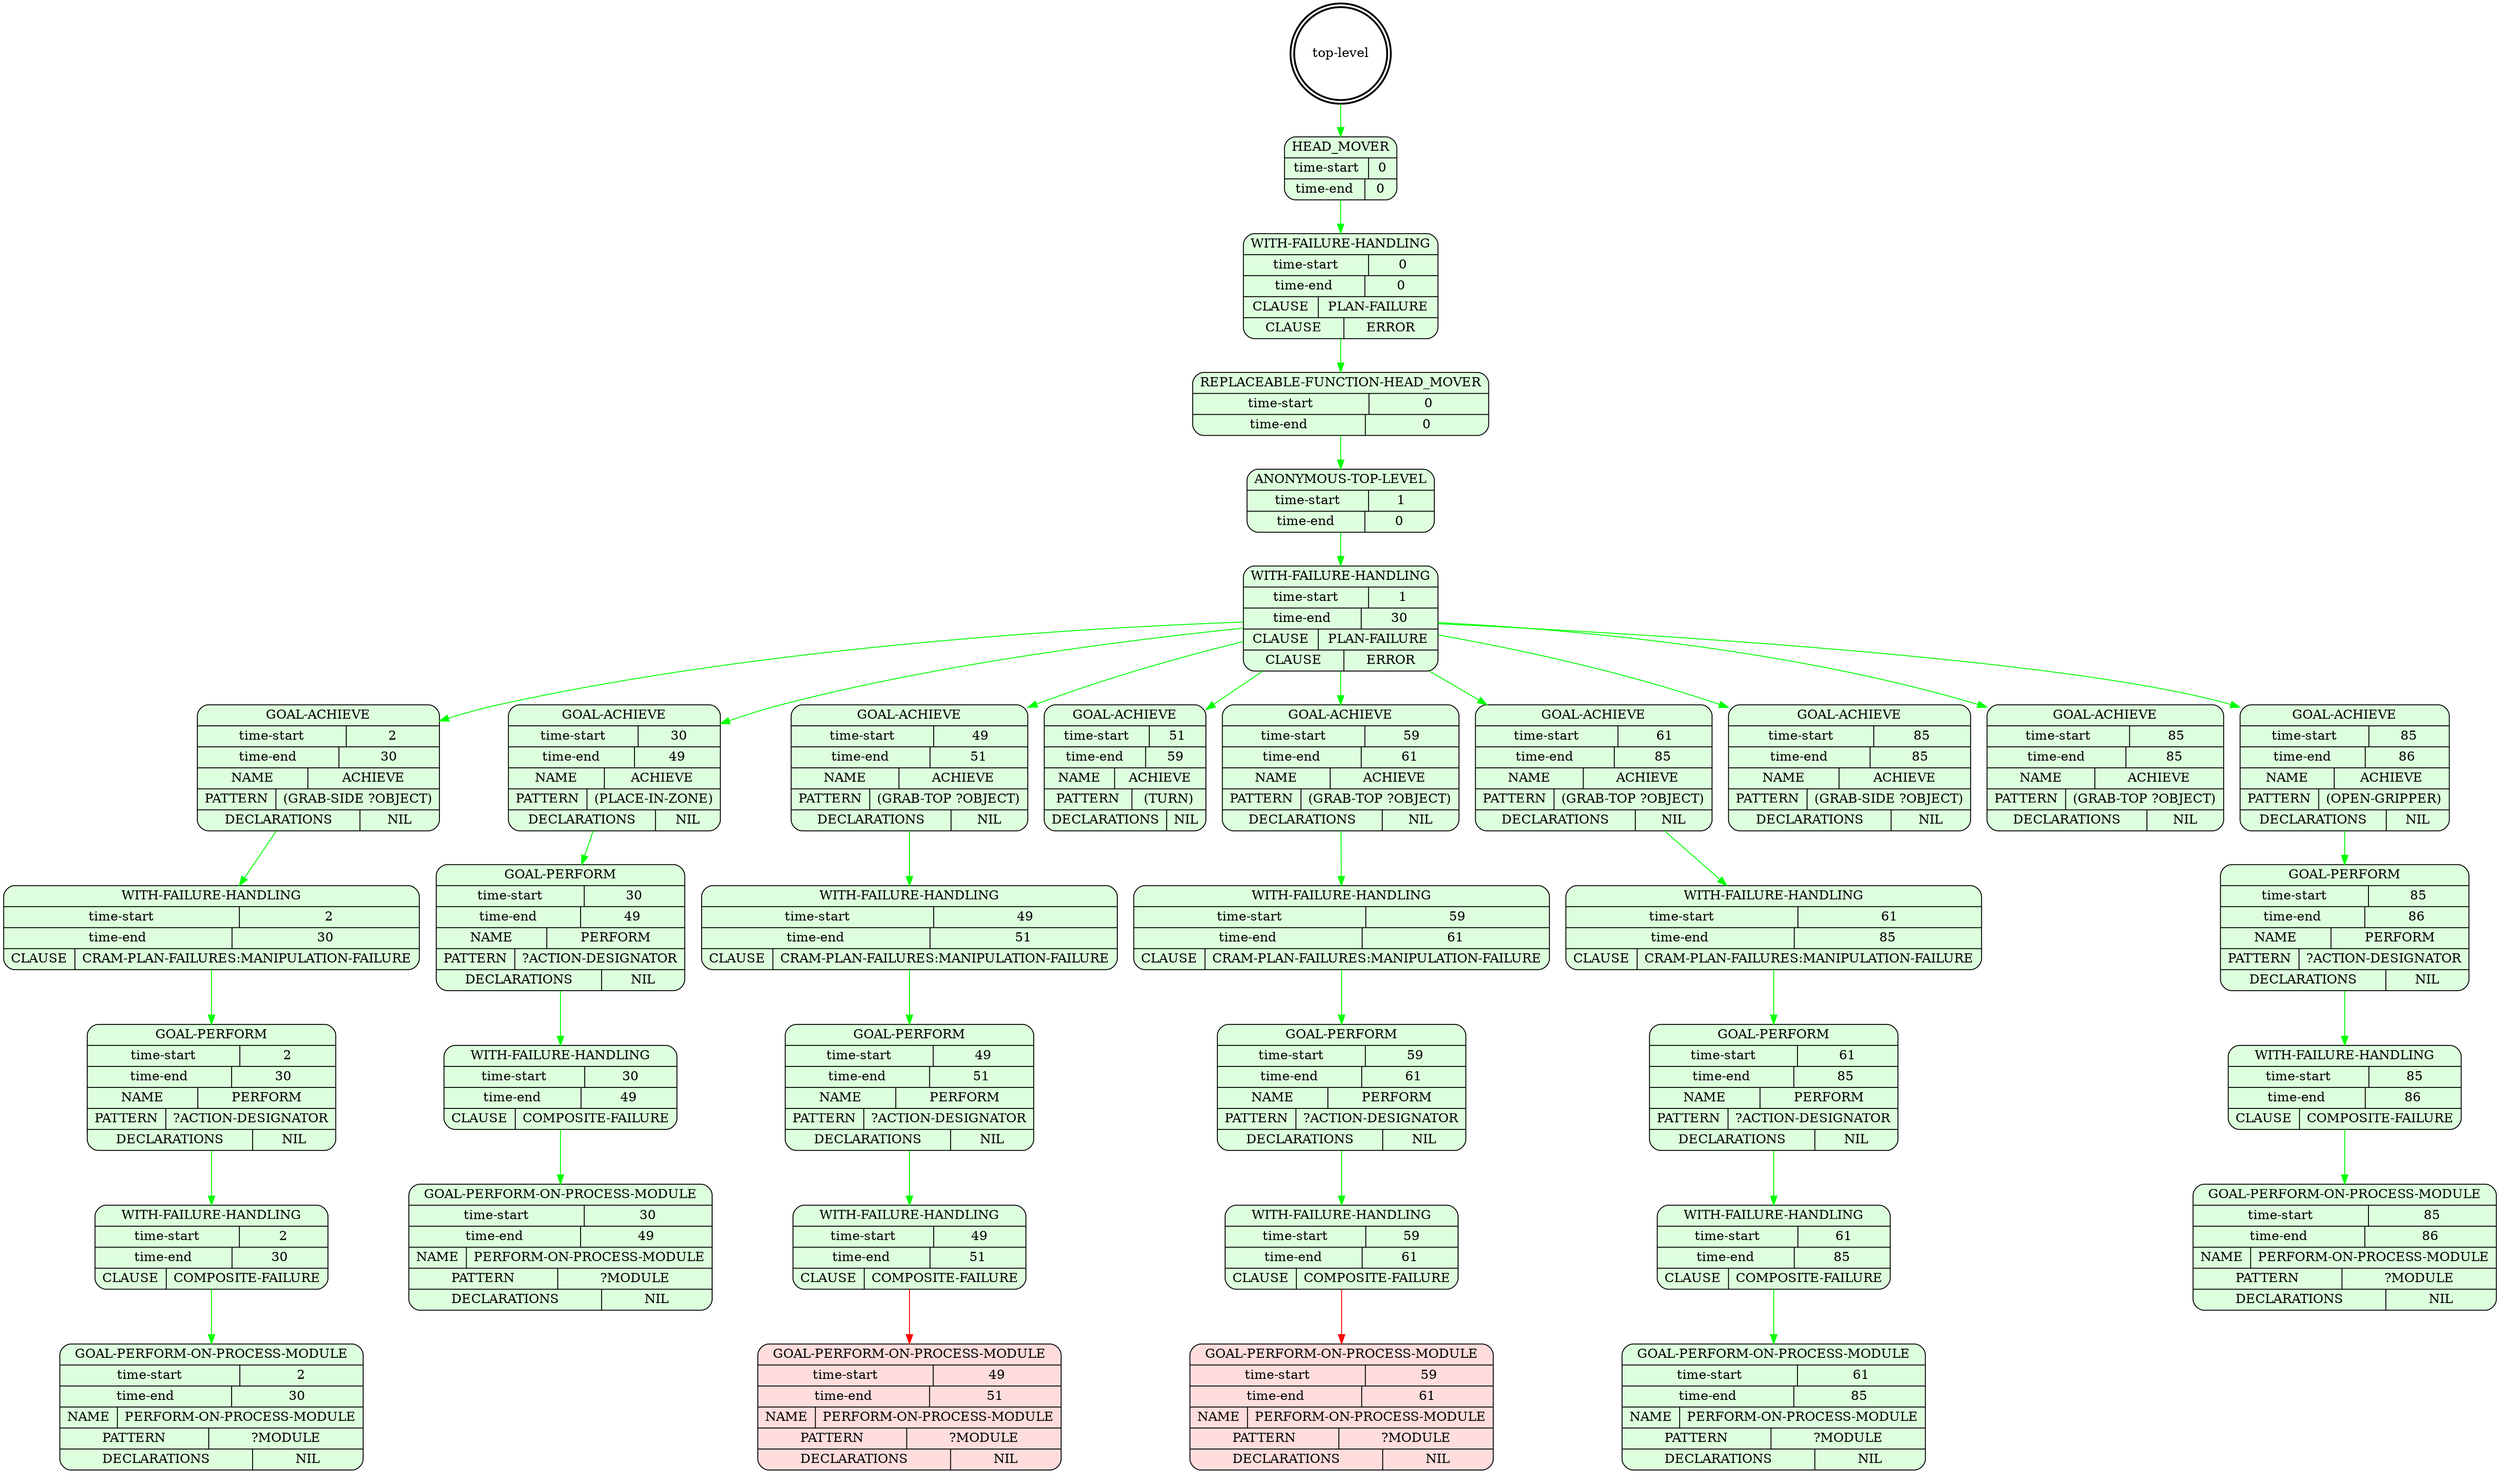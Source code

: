 digraph plangraph_AWkFbv33lMqdU2Bt {
  node_2bfYRkoL7r0wlAMA [shape=doublecircle, style=bold, label="top-level"];

  node_c20oEx8b32com1lN [shape=Mrecord, style=filled, fillcolor="#ddffdd", label="{HEAD_MOVER|{time-start | 0}|{time-end | 0}}"];
  edge [color="green", label=""];
  node_2bfYRkoL7r0wlAMA -> node_c20oEx8b32com1lN;

  node_do0qoByTPbi9ExdJ [shape=Mrecord, style=filled, fillcolor="#ddffdd", label="{WITH-FAILURE-HANDLING|{time-start | 0}|{time-end | 0}|{CLAUSE | PLAN-FAILURE}|{CLAUSE | ERROR}}"];
  edge [color="green", label=""];
  node_c20oEx8b32com1lN -> node_do0qoByTPbi9ExdJ;

  node_iAx2AQz5ghYlbR0u [shape=Mrecord, style=filled, fillcolor="#ddffdd", label="{REPLACEABLE-FUNCTION-HEAD_MOVER|{time-start | 0}|{time-end | 0}}"];
  edge [color="green", label=""];
  node_do0qoByTPbi9ExdJ -> node_iAx2AQz5ghYlbR0u;

  node_nlxzI53V1KjSEWRJ [shape=Mrecord, style=filled, fillcolor="#ddffdd", label="{ANONYMOUS-TOP-LEVEL|{time-start | 1}|{time-end | 0}}"];
  edge [color="green", label=""];
  node_iAx2AQz5ghYlbR0u -> node_nlxzI53V1KjSEWRJ;

  node_Vi0ojabCfkcCNFj6 [shape=Mrecord, style=filled, fillcolor="#ddffdd", label="{WITH-FAILURE-HANDLING|{time-start | 1}|{time-end | 30}|{CLAUSE | PLAN-FAILURE}|{CLAUSE | ERROR}}"];
  edge [color="green", label=""];
  node_nlxzI53V1KjSEWRJ -> node_Vi0ojabCfkcCNFj6;

  node_lBChvU2cp55Rebqc [shape=Mrecord, style=filled, fillcolor="#ddffdd", label="{GOAL-ACHIEVE|{time-start | 2}|{time-end | 30}|{NAME | ACHIEVE}|{PATTERN | (GRAB-SIDE ?OBJECT)}|{DECLARATIONS | NIL}}"];
  edge [color="green", label=""];
  node_Vi0ojabCfkcCNFj6 -> node_lBChvU2cp55Rebqc;

  node_ZQZf22h7eLyTFaMl [shape=Mrecord, style=filled, fillcolor="#ddffdd", label="{WITH-FAILURE-HANDLING|{time-start | 2}|{time-end | 30}|{CLAUSE | CRAM-PLAN-FAILURES:MANIPULATION-FAILURE}}"];
  edge [color="green", label=""];
  node_lBChvU2cp55Rebqc -> node_ZQZf22h7eLyTFaMl;

  node_Lxf25Ssxc5hYtJU5 [shape=Mrecord, style=filled, fillcolor="#ddffdd", label="{GOAL-PERFORM|{time-start | 2}|{time-end | 30}|{NAME | PERFORM}|{PATTERN | ?ACTION-DESIGNATOR}|{DECLARATIONS | NIL}}"];
  edge [color="green", label=""];
  node_ZQZf22h7eLyTFaMl -> node_Lxf25Ssxc5hYtJU5;

  node_FPH8nxHRCE8zQBCR [shape=Mrecord, style=filled, fillcolor="#ddffdd", label="{WITH-FAILURE-HANDLING|{time-start | 2}|{time-end | 30}|{CLAUSE | COMPOSITE-FAILURE}}"];
  edge [color="green", label=""];
  node_Lxf25Ssxc5hYtJU5 -> node_FPH8nxHRCE8zQBCR;

  node_Q8ADEsNChDWOOGsw [shape=Mrecord, style=filled, fillcolor="#ddffdd", label="{GOAL-PERFORM-ON-PROCESS-MODULE|{time-start | 2}|{time-end | 30}|{NAME | PERFORM-ON-PROCESS-MODULE}|{PATTERN | ?MODULE}|{DECLARATIONS | NIL}}"];
  edge [color="green", label=""];
  node_FPH8nxHRCE8zQBCR -> node_Q8ADEsNChDWOOGsw;

  node_6wtM9C3JAQiLqQEC [shape=Mrecord, style=filled, fillcolor="#ddffdd", label="{GOAL-ACHIEVE|{time-start | 30}|{time-end | 49}|{NAME | ACHIEVE}|{PATTERN | (PLACE-IN-ZONE)}|{DECLARATIONS | NIL}}"];
  edge [color="green", label=""];
  node_Vi0ojabCfkcCNFj6 -> node_6wtM9C3JAQiLqQEC;

  node_PCk2NbCxILco8vOD [shape=Mrecord, style=filled, fillcolor="#ddffdd", label="{GOAL-PERFORM|{time-start | 30}|{time-end | 49}|{NAME | PERFORM}|{PATTERN | ?ACTION-DESIGNATOR}|{DECLARATIONS | NIL}}"];
  edge [color="green", label=""];
  node_6wtM9C3JAQiLqQEC -> node_PCk2NbCxILco8vOD;

  node_f1sNpGsA6IgZP7Ls [shape=Mrecord, style=filled, fillcolor="#ddffdd", label="{WITH-FAILURE-HANDLING|{time-start | 30}|{time-end | 49}|{CLAUSE | COMPOSITE-FAILURE}}"];
  edge [color="green", label=""];
  node_PCk2NbCxILco8vOD -> node_f1sNpGsA6IgZP7Ls;

  node_J2sjDHlZFTBW8cEQ [shape=Mrecord, style=filled, fillcolor="#ddffdd", label="{GOAL-PERFORM-ON-PROCESS-MODULE|{time-start | 30}|{time-end | 49}|{NAME | PERFORM-ON-PROCESS-MODULE}|{PATTERN | ?MODULE}|{DECLARATIONS | NIL}}"];
  edge [color="green", label=""];
  node_f1sNpGsA6IgZP7Ls -> node_J2sjDHlZFTBW8cEQ;

  node_wcN7baz22dG0SbEa [shape=Mrecord, style=filled, fillcolor="#ddffdd", label="{GOAL-ACHIEVE|{time-start | 49}|{time-end | 51}|{NAME | ACHIEVE}|{PATTERN | (GRAB-TOP ?OBJECT)}|{DECLARATIONS | NIL}}"];
  edge [color="green", label=""];
  node_Vi0ojabCfkcCNFj6 -> node_wcN7baz22dG0SbEa;

  node_C9PFUBU2Z4zgBTmU [shape=Mrecord, style=filled, fillcolor="#ddffdd", label="{WITH-FAILURE-HANDLING|{time-start | 49}|{time-end | 51}|{CLAUSE | CRAM-PLAN-FAILURES:MANIPULATION-FAILURE}}"];
  edge [color="green", label=""];
  node_wcN7baz22dG0SbEa -> node_C9PFUBU2Z4zgBTmU;

  node_piPtrOgulXeXZ61E [shape=Mrecord, style=filled, fillcolor="#ddffdd", label="{GOAL-PERFORM|{time-start | 49}|{time-end | 51}|{NAME | PERFORM}|{PATTERN | ?ACTION-DESIGNATOR}|{DECLARATIONS | NIL}}"];
  edge [color="green", label=""];
  node_C9PFUBU2Z4zgBTmU -> node_piPtrOgulXeXZ61E;

  node_9YgAbS2Q5jJpMne7 [shape=Mrecord, style=filled, fillcolor="#ddffdd", label="{WITH-FAILURE-HANDLING|{time-start | 49}|{time-end | 51}|{CLAUSE | COMPOSITE-FAILURE}}"];
  edge [color="green", label=""];
  node_piPtrOgulXeXZ61E -> node_9YgAbS2Q5jJpMne7;

  node_oXKiwHbFQRszfkyO [shape=Mrecord, style=filled, fillcolor="#ffdddd", label="{GOAL-PERFORM-ON-PROCESS-MODULE|{time-start | 49}|{time-end | 51}|{NAME | PERFORM-ON-PROCESS-MODULE}|{PATTERN | ?MODULE}|{DECLARATIONS | NIL}}"];
  edge [color="red", label=""];
  node_9YgAbS2Q5jJpMne7 -> node_oXKiwHbFQRszfkyO;

  node_QFl8gSBIlznsnJ7x [shape=Mrecord, style=filled, fillcolor="#ddffdd", label="{GOAL-ACHIEVE|{time-start | 51}|{time-end | 59}|{NAME | ACHIEVE}|{PATTERN | (TURN)}|{DECLARATIONS | NIL}}"];
  edge [color="green", label=""];
  node_Vi0ojabCfkcCNFj6 -> node_QFl8gSBIlznsnJ7x;

  node_V56eMNIh8yP8GCuu [shape=Mrecord, style=filled, fillcolor="#ddffdd", label="{GOAL-ACHIEVE|{time-start | 59}|{time-end | 61}|{NAME | ACHIEVE}|{PATTERN | (GRAB-TOP ?OBJECT)}|{DECLARATIONS | NIL}}"];
  edge [color="green", label=""];
  node_Vi0ojabCfkcCNFj6 -> node_V56eMNIh8yP8GCuu;

  node_zVjisfXOsDRNB4JK [shape=Mrecord, style=filled, fillcolor="#ddffdd", label="{WITH-FAILURE-HANDLING|{time-start | 59}|{time-end | 61}|{CLAUSE | CRAM-PLAN-FAILURES:MANIPULATION-FAILURE}}"];
  edge [color="green", label=""];
  node_V56eMNIh8yP8GCuu -> node_zVjisfXOsDRNB4JK;

  node_39IxEiZRpuimc4YF [shape=Mrecord, style=filled, fillcolor="#ddffdd", label="{GOAL-PERFORM|{time-start | 59}|{time-end | 61}|{NAME | PERFORM}|{PATTERN | ?ACTION-DESIGNATOR}|{DECLARATIONS | NIL}}"];
  edge [color="green", label=""];
  node_zVjisfXOsDRNB4JK -> node_39IxEiZRpuimc4YF;

  node_jEDKQkoUaIRTRbBi [shape=Mrecord, style=filled, fillcolor="#ddffdd", label="{WITH-FAILURE-HANDLING|{time-start | 59}|{time-end | 61}|{CLAUSE | COMPOSITE-FAILURE}}"];
  edge [color="green", label=""];
  node_39IxEiZRpuimc4YF -> node_jEDKQkoUaIRTRbBi;

  node_bqNEivLil1mbkF0j [shape=Mrecord, style=filled, fillcolor="#ffdddd", label="{GOAL-PERFORM-ON-PROCESS-MODULE|{time-start | 59}|{time-end | 61}|{NAME | PERFORM-ON-PROCESS-MODULE}|{PATTERN | ?MODULE}|{DECLARATIONS | NIL}}"];
  edge [color="red", label=""];
  node_jEDKQkoUaIRTRbBi -> node_bqNEivLil1mbkF0j;

  node_ToD4orhGWjvVJt64 [shape=Mrecord, style=filled, fillcolor="#ddffdd", label="{GOAL-ACHIEVE|{time-start | 61}|{time-end | 85}|{NAME | ACHIEVE}|{PATTERN | (GRAB-TOP ?OBJECT)}|{DECLARATIONS | NIL}}"];
  edge [color="green", label=""];
  node_Vi0ojabCfkcCNFj6 -> node_ToD4orhGWjvVJt64;

  node_pMLCuaNXLfsDFLHe [shape=Mrecord, style=filled, fillcolor="#ddffdd", label="{WITH-FAILURE-HANDLING|{time-start | 61}|{time-end | 85}|{CLAUSE | CRAM-PLAN-FAILURES:MANIPULATION-FAILURE}}"];
  edge [color="green", label=""];
  node_ToD4orhGWjvVJt64 -> node_pMLCuaNXLfsDFLHe;

  node_vMOKCMra3KrhJbuc [shape=Mrecord, style=filled, fillcolor="#ddffdd", label="{GOAL-PERFORM|{time-start | 61}|{time-end | 85}|{NAME | PERFORM}|{PATTERN | ?ACTION-DESIGNATOR}|{DECLARATIONS | NIL}}"];
  edge [color="green", label=""];
  node_pMLCuaNXLfsDFLHe -> node_vMOKCMra3KrhJbuc;

  node_JNZ5rOlFkB5yOFrk [shape=Mrecord, style=filled, fillcolor="#ddffdd", label="{WITH-FAILURE-HANDLING|{time-start | 61}|{time-end | 85}|{CLAUSE | COMPOSITE-FAILURE}}"];
  edge [color="green", label=""];
  node_vMOKCMra3KrhJbuc -> node_JNZ5rOlFkB5yOFrk;

  node_deUtc1GQAZ6JaEiw [shape=Mrecord, style=filled, fillcolor="#ddffdd", label="{GOAL-PERFORM-ON-PROCESS-MODULE|{time-start | 61}|{time-end | 85}|{NAME | PERFORM-ON-PROCESS-MODULE}|{PATTERN | ?MODULE}|{DECLARATIONS | NIL}}"];
  edge [color="green", label=""];
  node_JNZ5rOlFkB5yOFrk -> node_deUtc1GQAZ6JaEiw;

  node_3ETPOQKBucgGX2HL [shape=Mrecord, style=filled, fillcolor="#ddffdd", label="{GOAL-ACHIEVE|{time-start | 85}|{time-end | 85}|{NAME | ACHIEVE}|{PATTERN | (GRAB-SIDE ?OBJECT)}|{DECLARATIONS | NIL}}"];
  edge [color="green", label=""];
  node_Vi0ojabCfkcCNFj6 -> node_3ETPOQKBucgGX2HL;

  node_yuFUIl15NSUtpcAZ [shape=Mrecord, style=filled, fillcolor="#ddffdd", label="{GOAL-ACHIEVE|{time-start | 85}|{time-end | 85}|{NAME | ACHIEVE}|{PATTERN | (GRAB-TOP ?OBJECT)}|{DECLARATIONS | NIL}}"];
  edge [color="green", label=""];
  node_Vi0ojabCfkcCNFj6 -> node_yuFUIl15NSUtpcAZ;

  node_Og876NmhgpoiNzTw [shape=Mrecord, style=filled, fillcolor="#ddffdd", label="{GOAL-ACHIEVE|{time-start | 85}|{time-end | 86}|{NAME | ACHIEVE}|{PATTERN | (OPEN-GRIPPER)}|{DECLARATIONS | NIL}}"];
  edge [color="green", label=""];
  node_Vi0ojabCfkcCNFj6 -> node_Og876NmhgpoiNzTw;

  node_hq2gOfkDUTD8mHaC [shape=Mrecord, style=filled, fillcolor="#ddffdd", label="{GOAL-PERFORM|{time-start | 85}|{time-end | 86}|{NAME | PERFORM}|{PATTERN | ?ACTION-DESIGNATOR}|{DECLARATIONS | NIL}}"];
  edge [color="green", label=""];
  node_Og876NmhgpoiNzTw -> node_hq2gOfkDUTD8mHaC;

  node_3DlGXwMRgBQqqRg7 [shape=Mrecord, style=filled, fillcolor="#ddffdd", label="{WITH-FAILURE-HANDLING|{time-start | 85}|{time-end | 86}|{CLAUSE | COMPOSITE-FAILURE}}"];
  edge [color="green", label=""];
  node_hq2gOfkDUTD8mHaC -> node_3DlGXwMRgBQqqRg7;

  node_mDhAXWUYM0anXCVF [shape=Mrecord, style=filled, fillcolor="#ddffdd", label="{GOAL-PERFORM-ON-PROCESS-MODULE|{time-start | 85}|{time-end | 86}|{NAME | PERFORM-ON-PROCESS-MODULE}|{PATTERN | ?MODULE}|{DECLARATIONS | NIL}}"];
  edge [color="green", label=""];
  node_3DlGXwMRgBQqqRg7 -> node_mDhAXWUYM0anXCVF;
}
